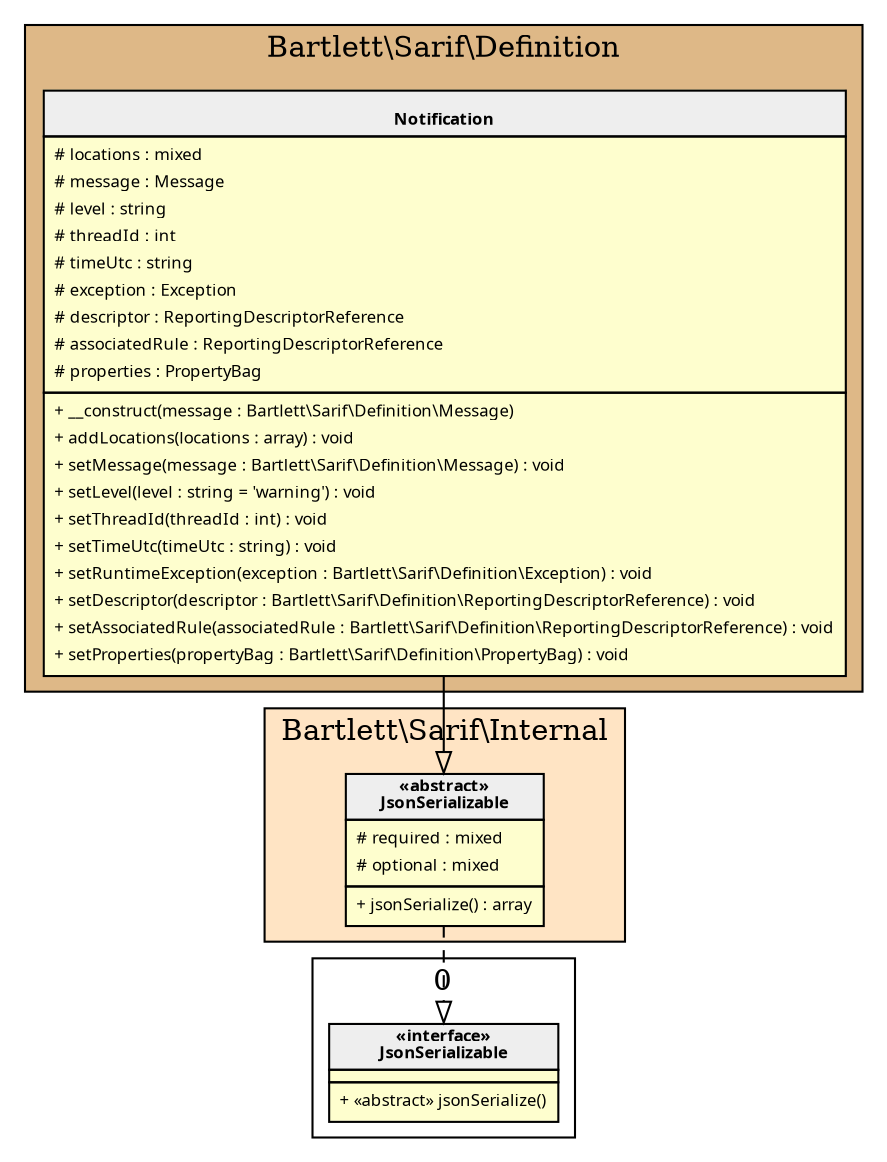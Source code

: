 digraph {
  graph [name="G" overlap="false" rankdir="TB" bgcolor="transparent"]
  node [fontname="Verdana" fontsize=8 shape="none" margin=0 fillcolor="#FEFECE" style="filled"]
  edge [fontname="Verdana" fontsize=8]
  subgraph cluster_0 {
    graph [bgcolor="BurlyWood"]
    label = "Bartlett\\Sarif\\Definition"
    "Bartlett\\Sarif\\Definition\\Notification" [shape="none" label=<
<table cellspacing="0" border="0" cellborder="1">
    <tr><td bgcolor="#eeeeee"><b><br/>Notification</b></td></tr>
    <tr><td><table border="0" cellspacing="0" cellpadding="2">
    <tr><td align="left"># locations : mixed</td></tr>
    <tr><td align="left"># message : Message</td></tr>
    <tr><td align="left"># level : string</td></tr>
    <tr><td align="left"># threadId : int</td></tr>
    <tr><td align="left"># timeUtc : string</td></tr>
    <tr><td align="left"># exception : Exception</td></tr>
    <tr><td align="left"># descriptor : ReportingDescriptorReference</td></tr>
    <tr><td align="left"># associatedRule : ReportingDescriptorReference</td></tr>
    <tr><td align="left"># properties : PropertyBag</td></tr>
</table></td></tr>
    <tr><td><table border="0" cellspacing="0" cellpadding="2">
    <tr><td align="left">+ __construct(message : Bartlett\\Sarif\\Definition\\Message)</td></tr>
    <tr><td align="left">+ addLocations(locations : array) : void</td></tr>
    <tr><td align="left">+ setMessage(message : Bartlett\\Sarif\\Definition\\Message) : void</td></tr>
    <tr><td align="left">+ setLevel(level : string = 'warning') : void</td></tr>
    <tr><td align="left">+ setThreadId(threadId : int) : void</td></tr>
    <tr><td align="left">+ setTimeUtc(timeUtc : string) : void</td></tr>
    <tr><td align="left">+ setRuntimeException(exception : Bartlett\\Sarif\\Definition\\Exception) : void</td></tr>
    <tr><td align="left">+ setDescriptor(descriptor : Bartlett\\Sarif\\Definition\\ReportingDescriptorReference) : void</td></tr>
    <tr><td align="left">+ setAssociatedRule(associatedRule : Bartlett\\Sarif\\Definition\\ReportingDescriptorReference) : void</td></tr>
    <tr><td align="left">+ setProperties(propertyBag : Bartlett\\Sarif\\Definition\\PropertyBag) : void</td></tr>
</table></td></tr>
</table>>]
  }
  subgraph cluster_1 {
    graph [bgcolor="Bisque"]
    label = "Bartlett\\Sarif\\Internal"
    "Bartlett\\Sarif\\Internal\\JsonSerializable" [shape="none" label=<
<table cellspacing="0" border="0" cellborder="1">
    <tr><td bgcolor="#eeeeee"><b>«abstract»<br/>JsonSerializable</b></td></tr>
    <tr><td><table border="0" cellspacing="0" cellpadding="2">
    <tr><td align="left"># required : mixed</td></tr>
    <tr><td align="left"># optional : mixed</td></tr>
</table></td></tr>
    <tr><td><table border="0" cellspacing="0" cellpadding="2">
    <tr><td align="left">+ jsonSerialize() : array</td></tr>
</table></td></tr>
</table>>]
  }
  subgraph cluster_2 {
    label = 0
    "JsonSerializable" [shape="none" label=<
<table cellspacing="0" border="0" cellborder="1">
    <tr><td bgcolor="#eeeeee"><b>«interface»<br/>JsonSerializable</b></td></tr>
    <tr><td></td></tr>
    <tr><td><table border="0" cellspacing="0" cellpadding="2">
    <tr><td align="left">+ «abstract» jsonSerialize()</td></tr>
</table></td></tr>
</table>>]
  }
  "Bartlett\\Sarif\\Internal\\JsonSerializable" -> "JsonSerializable" [arrowhead="empty" style="dashed"]
  "Bartlett\\Sarif\\Definition\\Notification" -> "Bartlett\\Sarif\\Internal\\JsonSerializable" [arrowhead="empty" style="filled"]
}
